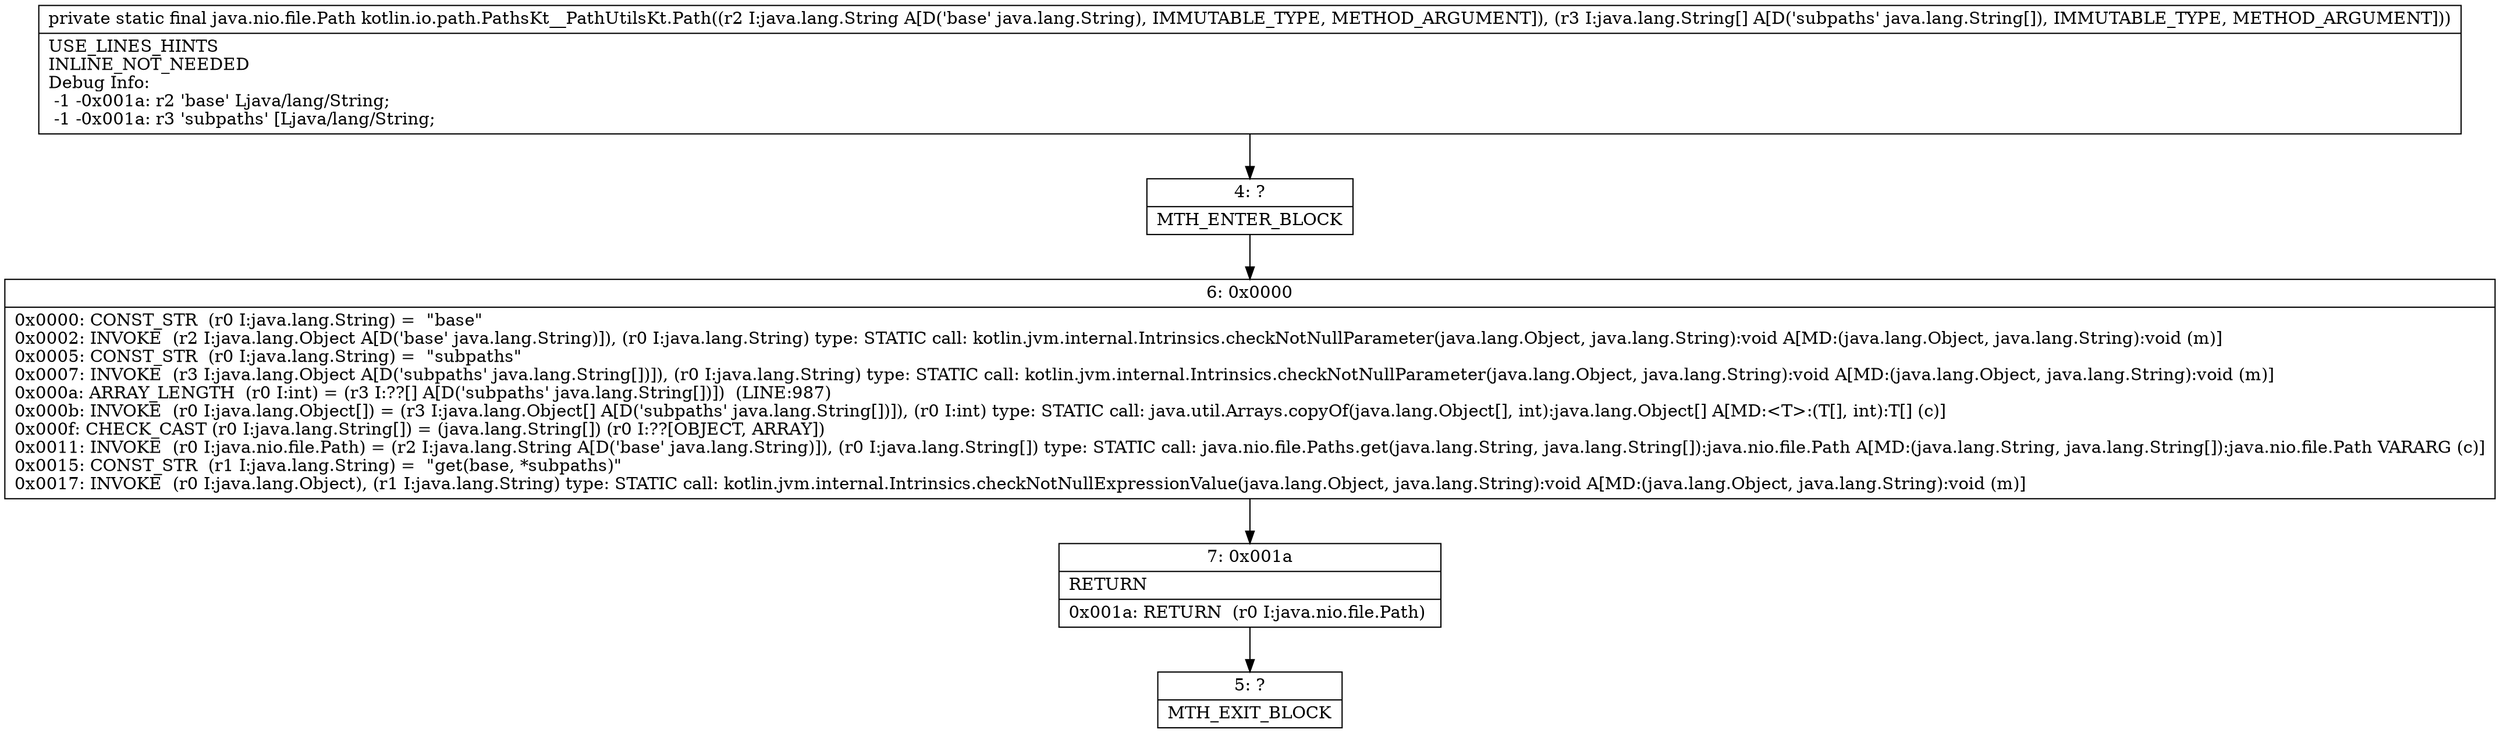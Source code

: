 digraph "CFG forkotlin.io.path.PathsKt__PathUtilsKt.Path(Ljava\/lang\/String;[Ljava\/lang\/String;)Ljava\/nio\/file\/Path;" {
Node_4 [shape=record,label="{4\:\ ?|MTH_ENTER_BLOCK\l}"];
Node_6 [shape=record,label="{6\:\ 0x0000|0x0000: CONST_STR  (r0 I:java.lang.String) =  \"base\" \l0x0002: INVOKE  (r2 I:java.lang.Object A[D('base' java.lang.String)]), (r0 I:java.lang.String) type: STATIC call: kotlin.jvm.internal.Intrinsics.checkNotNullParameter(java.lang.Object, java.lang.String):void A[MD:(java.lang.Object, java.lang.String):void (m)]\l0x0005: CONST_STR  (r0 I:java.lang.String) =  \"subpaths\" \l0x0007: INVOKE  (r3 I:java.lang.Object A[D('subpaths' java.lang.String[])]), (r0 I:java.lang.String) type: STATIC call: kotlin.jvm.internal.Intrinsics.checkNotNullParameter(java.lang.Object, java.lang.String):void A[MD:(java.lang.Object, java.lang.String):void (m)]\l0x000a: ARRAY_LENGTH  (r0 I:int) = (r3 I:??[] A[D('subpaths' java.lang.String[])])  (LINE:987)\l0x000b: INVOKE  (r0 I:java.lang.Object[]) = (r3 I:java.lang.Object[] A[D('subpaths' java.lang.String[])]), (r0 I:int) type: STATIC call: java.util.Arrays.copyOf(java.lang.Object[], int):java.lang.Object[] A[MD:\<T\>:(T[], int):T[] (c)]\l0x000f: CHECK_CAST (r0 I:java.lang.String[]) = (java.lang.String[]) (r0 I:??[OBJECT, ARRAY]) \l0x0011: INVOKE  (r0 I:java.nio.file.Path) = (r2 I:java.lang.String A[D('base' java.lang.String)]), (r0 I:java.lang.String[]) type: STATIC call: java.nio.file.Paths.get(java.lang.String, java.lang.String[]):java.nio.file.Path A[MD:(java.lang.String, java.lang.String[]):java.nio.file.Path VARARG (c)]\l0x0015: CONST_STR  (r1 I:java.lang.String) =  \"get(base, *subpaths)\" \l0x0017: INVOKE  (r0 I:java.lang.Object), (r1 I:java.lang.String) type: STATIC call: kotlin.jvm.internal.Intrinsics.checkNotNullExpressionValue(java.lang.Object, java.lang.String):void A[MD:(java.lang.Object, java.lang.String):void (m)]\l}"];
Node_7 [shape=record,label="{7\:\ 0x001a|RETURN\l|0x001a: RETURN  (r0 I:java.nio.file.Path) \l}"];
Node_5 [shape=record,label="{5\:\ ?|MTH_EXIT_BLOCK\l}"];
MethodNode[shape=record,label="{private static final java.nio.file.Path kotlin.io.path.PathsKt__PathUtilsKt.Path((r2 I:java.lang.String A[D('base' java.lang.String), IMMUTABLE_TYPE, METHOD_ARGUMENT]), (r3 I:java.lang.String[] A[D('subpaths' java.lang.String[]), IMMUTABLE_TYPE, METHOD_ARGUMENT]))  | USE_LINES_HINTS\lINLINE_NOT_NEEDED\lDebug Info:\l  \-1 \-0x001a: r2 'base' Ljava\/lang\/String;\l  \-1 \-0x001a: r3 'subpaths' [Ljava\/lang\/String;\l}"];
MethodNode -> Node_4;Node_4 -> Node_6;
Node_6 -> Node_7;
Node_7 -> Node_5;
}

